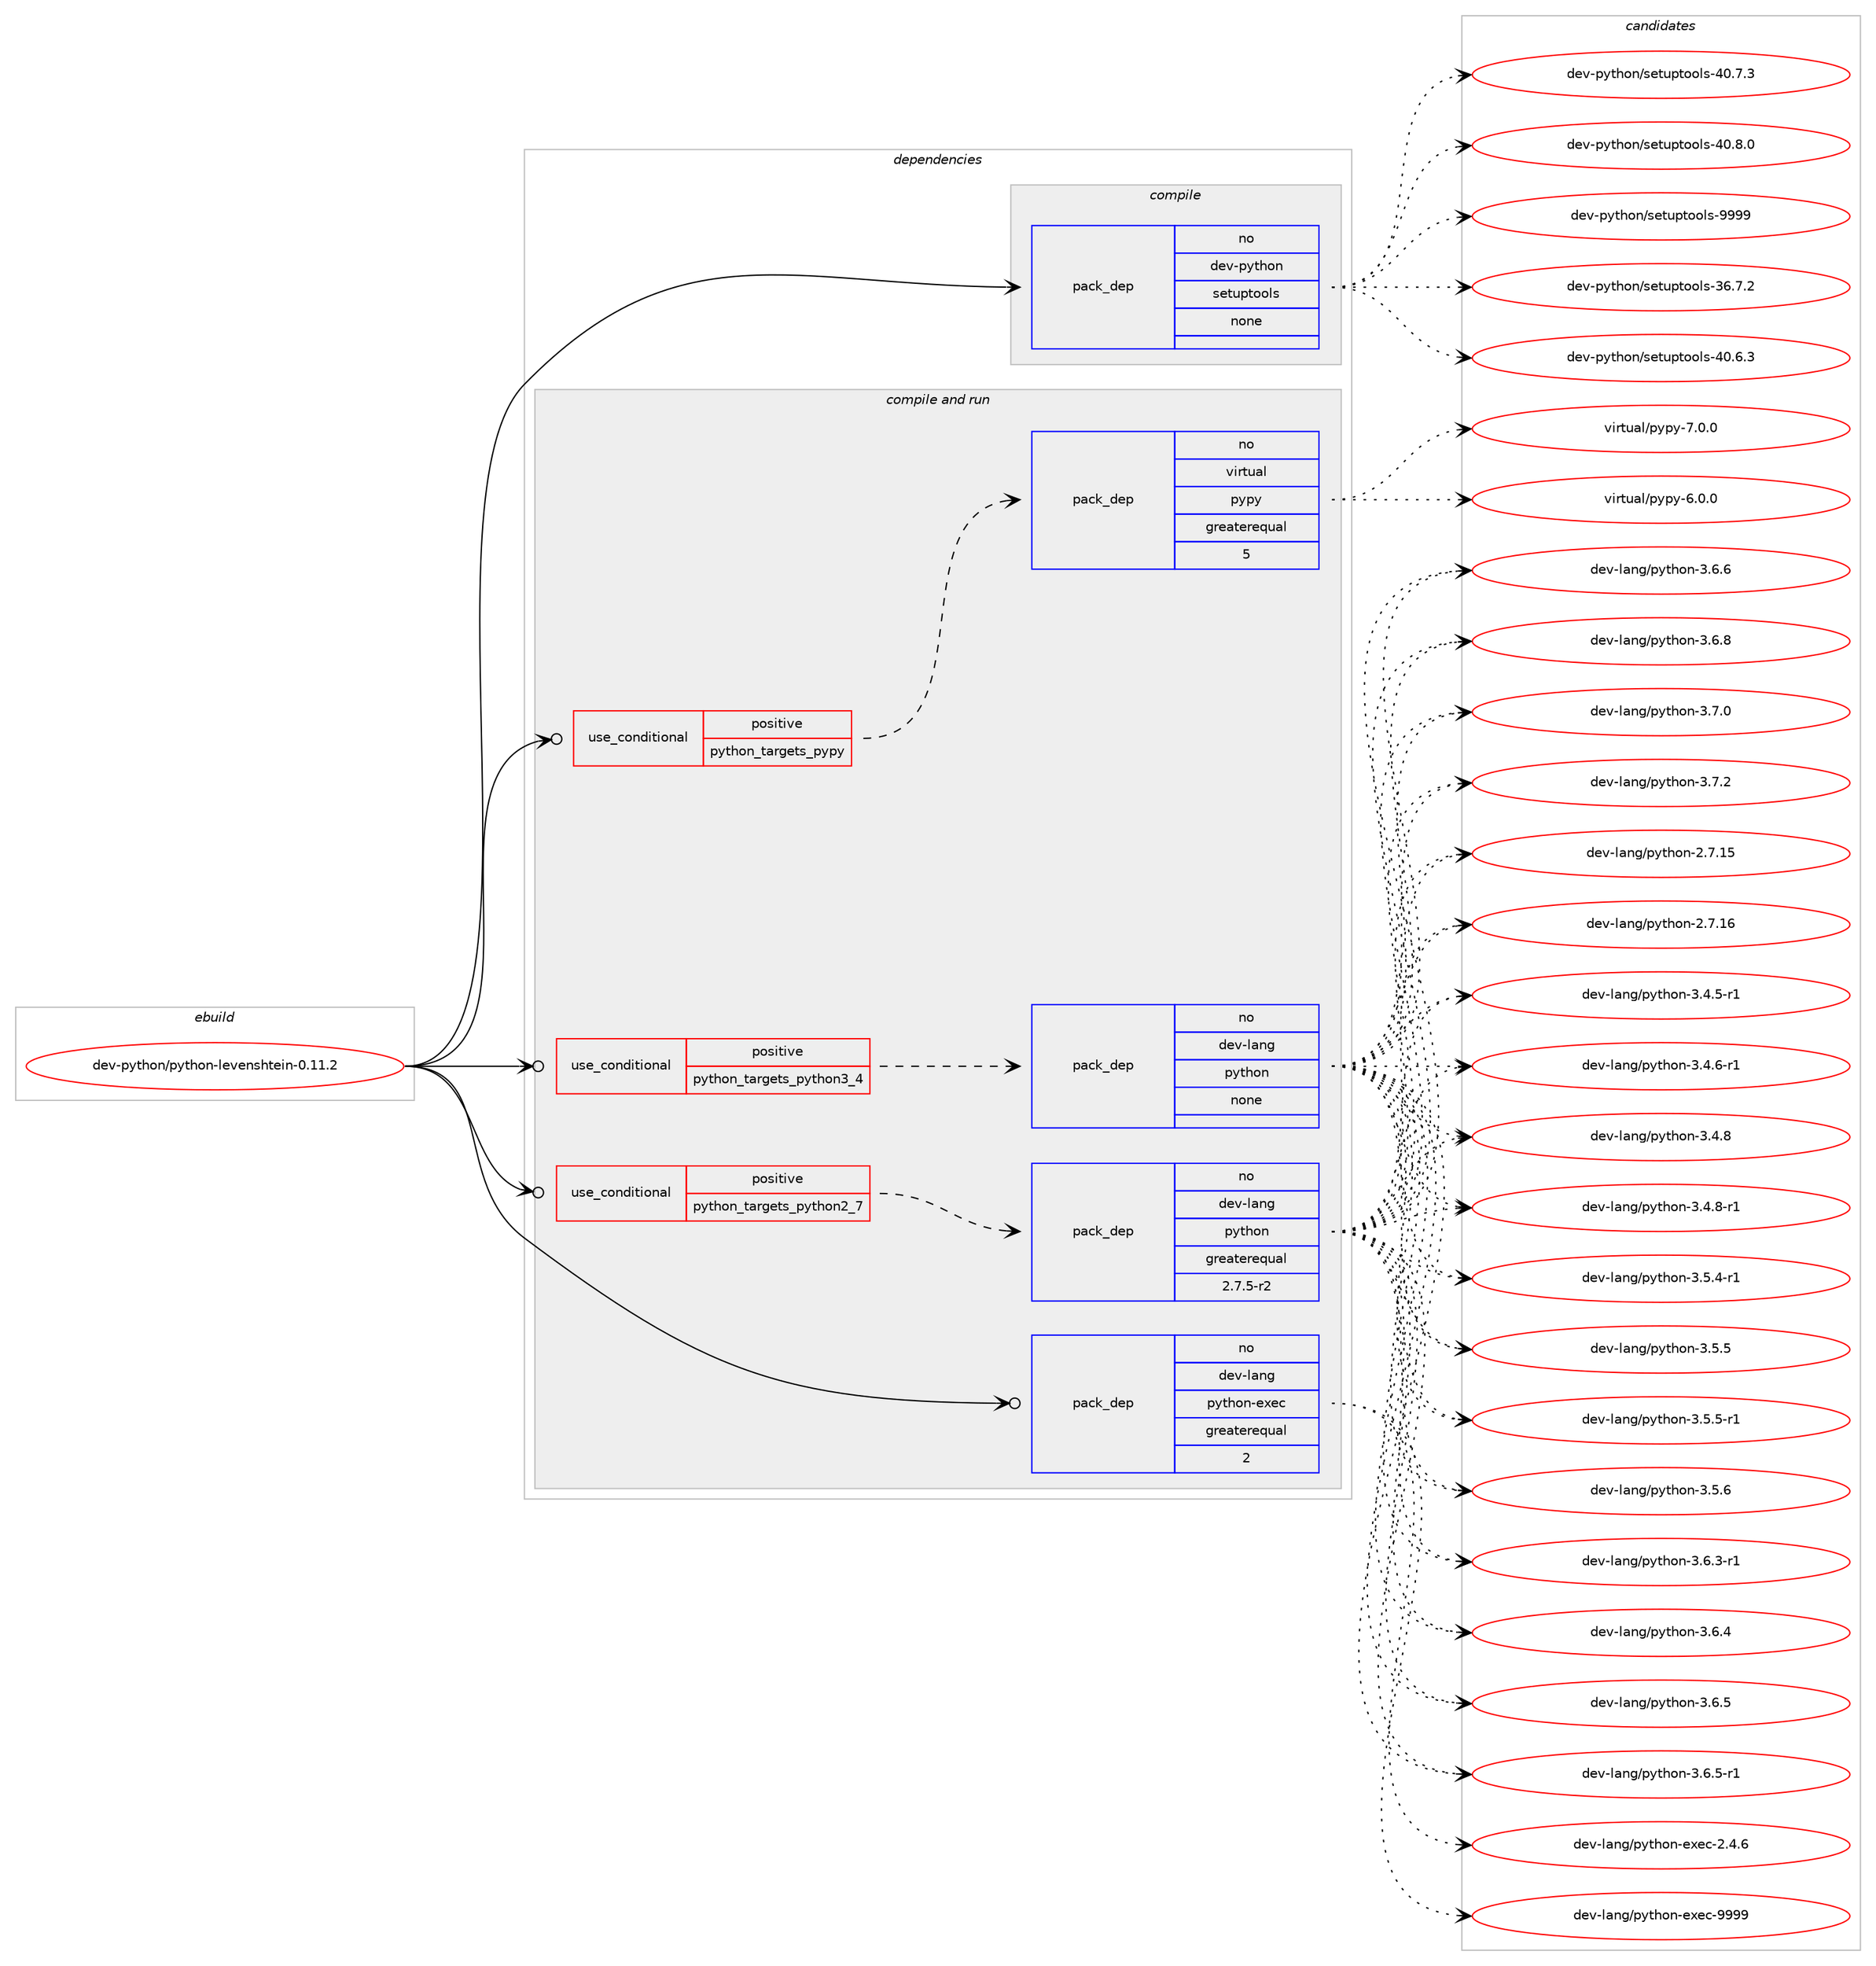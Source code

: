 digraph prolog {

# *************
# Graph options
# *************

newrank=true;
concentrate=true;
compound=true;
graph [rankdir=LR,fontname=Helvetica,fontsize=10,ranksep=1.5];#, ranksep=2.5, nodesep=0.2];
edge  [arrowhead=vee];
node  [fontname=Helvetica,fontsize=10];

# **********
# The ebuild
# **********

subgraph cluster_leftcol {
color=gray;
rank=same;
label=<<i>ebuild</i>>;
id [label="dev-python/python-levenshtein-0.11.2", color=red, width=4, href="../dev-python/python-levenshtein-0.11.2.svg"];
}

# ****************
# The dependencies
# ****************

subgraph cluster_midcol {
color=gray;
label=<<i>dependencies</i>>;
subgraph cluster_compile {
fillcolor="#eeeeee";
style=filled;
label=<<i>compile</i>>;
subgraph pack1029350 {
dependency1435483 [label=<<TABLE BORDER="0" CELLBORDER="1" CELLSPACING="0" CELLPADDING="4" WIDTH="220"><TR><TD ROWSPAN="6" CELLPADDING="30">pack_dep</TD></TR><TR><TD WIDTH="110">no</TD></TR><TR><TD>dev-python</TD></TR><TR><TD>setuptools</TD></TR><TR><TD>none</TD></TR><TR><TD></TD></TR></TABLE>>, shape=none, color=blue];
}
id:e -> dependency1435483:w [weight=20,style="solid",arrowhead="vee"];
}
subgraph cluster_compileandrun {
fillcolor="#eeeeee";
style=filled;
label=<<i>compile and run</i>>;
subgraph cond382779 {
dependency1435484 [label=<<TABLE BORDER="0" CELLBORDER="1" CELLSPACING="0" CELLPADDING="4"><TR><TD ROWSPAN="3" CELLPADDING="10">use_conditional</TD></TR><TR><TD>positive</TD></TR><TR><TD>python_targets_pypy</TD></TR></TABLE>>, shape=none, color=red];
subgraph pack1029351 {
dependency1435485 [label=<<TABLE BORDER="0" CELLBORDER="1" CELLSPACING="0" CELLPADDING="4" WIDTH="220"><TR><TD ROWSPAN="6" CELLPADDING="30">pack_dep</TD></TR><TR><TD WIDTH="110">no</TD></TR><TR><TD>virtual</TD></TR><TR><TD>pypy</TD></TR><TR><TD>greaterequal</TD></TR><TR><TD>5</TD></TR></TABLE>>, shape=none, color=blue];
}
dependency1435484:e -> dependency1435485:w [weight=20,style="dashed",arrowhead="vee"];
}
id:e -> dependency1435484:w [weight=20,style="solid",arrowhead="odotvee"];
subgraph cond382780 {
dependency1435486 [label=<<TABLE BORDER="0" CELLBORDER="1" CELLSPACING="0" CELLPADDING="4"><TR><TD ROWSPAN="3" CELLPADDING="10">use_conditional</TD></TR><TR><TD>positive</TD></TR><TR><TD>python_targets_python2_7</TD></TR></TABLE>>, shape=none, color=red];
subgraph pack1029352 {
dependency1435487 [label=<<TABLE BORDER="0" CELLBORDER="1" CELLSPACING="0" CELLPADDING="4" WIDTH="220"><TR><TD ROWSPAN="6" CELLPADDING="30">pack_dep</TD></TR><TR><TD WIDTH="110">no</TD></TR><TR><TD>dev-lang</TD></TR><TR><TD>python</TD></TR><TR><TD>greaterequal</TD></TR><TR><TD>2.7.5-r2</TD></TR></TABLE>>, shape=none, color=blue];
}
dependency1435486:e -> dependency1435487:w [weight=20,style="dashed",arrowhead="vee"];
}
id:e -> dependency1435486:w [weight=20,style="solid",arrowhead="odotvee"];
subgraph cond382781 {
dependency1435488 [label=<<TABLE BORDER="0" CELLBORDER="1" CELLSPACING="0" CELLPADDING="4"><TR><TD ROWSPAN="3" CELLPADDING="10">use_conditional</TD></TR><TR><TD>positive</TD></TR><TR><TD>python_targets_python3_4</TD></TR></TABLE>>, shape=none, color=red];
subgraph pack1029353 {
dependency1435489 [label=<<TABLE BORDER="0" CELLBORDER="1" CELLSPACING="0" CELLPADDING="4" WIDTH="220"><TR><TD ROWSPAN="6" CELLPADDING="30">pack_dep</TD></TR><TR><TD WIDTH="110">no</TD></TR><TR><TD>dev-lang</TD></TR><TR><TD>python</TD></TR><TR><TD>none</TD></TR><TR><TD></TD></TR></TABLE>>, shape=none, color=blue];
}
dependency1435488:e -> dependency1435489:w [weight=20,style="dashed",arrowhead="vee"];
}
id:e -> dependency1435488:w [weight=20,style="solid",arrowhead="odotvee"];
subgraph pack1029354 {
dependency1435490 [label=<<TABLE BORDER="0" CELLBORDER="1" CELLSPACING="0" CELLPADDING="4" WIDTH="220"><TR><TD ROWSPAN="6" CELLPADDING="30">pack_dep</TD></TR><TR><TD WIDTH="110">no</TD></TR><TR><TD>dev-lang</TD></TR><TR><TD>python-exec</TD></TR><TR><TD>greaterequal</TD></TR><TR><TD>2</TD></TR></TABLE>>, shape=none, color=blue];
}
id:e -> dependency1435490:w [weight=20,style="solid",arrowhead="odotvee"];
}
subgraph cluster_run {
fillcolor="#eeeeee";
style=filled;
label=<<i>run</i>>;
}
}

# **************
# The candidates
# **************

subgraph cluster_choices {
rank=same;
color=gray;
label=<<i>candidates</i>>;

subgraph choice1029350 {
color=black;
nodesep=1;
choice100101118451121211161041111104711510111611711211611111110811545515446554650 [label="dev-python/setuptools-36.7.2", color=red, width=4,href="../dev-python/setuptools-36.7.2.svg"];
choice100101118451121211161041111104711510111611711211611111110811545524846544651 [label="dev-python/setuptools-40.6.3", color=red, width=4,href="../dev-python/setuptools-40.6.3.svg"];
choice100101118451121211161041111104711510111611711211611111110811545524846554651 [label="dev-python/setuptools-40.7.3", color=red, width=4,href="../dev-python/setuptools-40.7.3.svg"];
choice100101118451121211161041111104711510111611711211611111110811545524846564648 [label="dev-python/setuptools-40.8.0", color=red, width=4,href="../dev-python/setuptools-40.8.0.svg"];
choice10010111845112121116104111110471151011161171121161111111081154557575757 [label="dev-python/setuptools-9999", color=red, width=4,href="../dev-python/setuptools-9999.svg"];
dependency1435483:e -> choice100101118451121211161041111104711510111611711211611111110811545515446554650:w [style=dotted,weight="100"];
dependency1435483:e -> choice100101118451121211161041111104711510111611711211611111110811545524846544651:w [style=dotted,weight="100"];
dependency1435483:e -> choice100101118451121211161041111104711510111611711211611111110811545524846554651:w [style=dotted,weight="100"];
dependency1435483:e -> choice100101118451121211161041111104711510111611711211611111110811545524846564648:w [style=dotted,weight="100"];
dependency1435483:e -> choice10010111845112121116104111110471151011161171121161111111081154557575757:w [style=dotted,weight="100"];
}
subgraph choice1029351 {
color=black;
nodesep=1;
choice1181051141161179710847112121112121455446484648 [label="virtual/pypy-6.0.0", color=red, width=4,href="../virtual/pypy-6.0.0.svg"];
choice1181051141161179710847112121112121455546484648 [label="virtual/pypy-7.0.0", color=red, width=4,href="../virtual/pypy-7.0.0.svg"];
dependency1435485:e -> choice1181051141161179710847112121112121455446484648:w [style=dotted,weight="100"];
dependency1435485:e -> choice1181051141161179710847112121112121455546484648:w [style=dotted,weight="100"];
}
subgraph choice1029352 {
color=black;
nodesep=1;
choice10010111845108971101034711212111610411111045504655464953 [label="dev-lang/python-2.7.15", color=red, width=4,href="../dev-lang/python-2.7.15.svg"];
choice10010111845108971101034711212111610411111045504655464954 [label="dev-lang/python-2.7.16", color=red, width=4,href="../dev-lang/python-2.7.16.svg"];
choice1001011184510897110103471121211161041111104551465246534511449 [label="dev-lang/python-3.4.5-r1", color=red, width=4,href="../dev-lang/python-3.4.5-r1.svg"];
choice1001011184510897110103471121211161041111104551465246544511449 [label="dev-lang/python-3.4.6-r1", color=red, width=4,href="../dev-lang/python-3.4.6-r1.svg"];
choice100101118451089711010347112121116104111110455146524656 [label="dev-lang/python-3.4.8", color=red, width=4,href="../dev-lang/python-3.4.8.svg"];
choice1001011184510897110103471121211161041111104551465246564511449 [label="dev-lang/python-3.4.8-r1", color=red, width=4,href="../dev-lang/python-3.4.8-r1.svg"];
choice1001011184510897110103471121211161041111104551465346524511449 [label="dev-lang/python-3.5.4-r1", color=red, width=4,href="../dev-lang/python-3.5.4-r1.svg"];
choice100101118451089711010347112121116104111110455146534653 [label="dev-lang/python-3.5.5", color=red, width=4,href="../dev-lang/python-3.5.5.svg"];
choice1001011184510897110103471121211161041111104551465346534511449 [label="dev-lang/python-3.5.5-r1", color=red, width=4,href="../dev-lang/python-3.5.5-r1.svg"];
choice100101118451089711010347112121116104111110455146534654 [label="dev-lang/python-3.5.6", color=red, width=4,href="../dev-lang/python-3.5.6.svg"];
choice1001011184510897110103471121211161041111104551465446514511449 [label="dev-lang/python-3.6.3-r1", color=red, width=4,href="../dev-lang/python-3.6.3-r1.svg"];
choice100101118451089711010347112121116104111110455146544652 [label="dev-lang/python-3.6.4", color=red, width=4,href="../dev-lang/python-3.6.4.svg"];
choice100101118451089711010347112121116104111110455146544653 [label="dev-lang/python-3.6.5", color=red, width=4,href="../dev-lang/python-3.6.5.svg"];
choice1001011184510897110103471121211161041111104551465446534511449 [label="dev-lang/python-3.6.5-r1", color=red, width=4,href="../dev-lang/python-3.6.5-r1.svg"];
choice100101118451089711010347112121116104111110455146544654 [label="dev-lang/python-3.6.6", color=red, width=4,href="../dev-lang/python-3.6.6.svg"];
choice100101118451089711010347112121116104111110455146544656 [label="dev-lang/python-3.6.8", color=red, width=4,href="../dev-lang/python-3.6.8.svg"];
choice100101118451089711010347112121116104111110455146554648 [label="dev-lang/python-3.7.0", color=red, width=4,href="../dev-lang/python-3.7.0.svg"];
choice100101118451089711010347112121116104111110455146554650 [label="dev-lang/python-3.7.2", color=red, width=4,href="../dev-lang/python-3.7.2.svg"];
dependency1435487:e -> choice10010111845108971101034711212111610411111045504655464953:w [style=dotted,weight="100"];
dependency1435487:e -> choice10010111845108971101034711212111610411111045504655464954:w [style=dotted,weight="100"];
dependency1435487:e -> choice1001011184510897110103471121211161041111104551465246534511449:w [style=dotted,weight="100"];
dependency1435487:e -> choice1001011184510897110103471121211161041111104551465246544511449:w [style=dotted,weight="100"];
dependency1435487:e -> choice100101118451089711010347112121116104111110455146524656:w [style=dotted,weight="100"];
dependency1435487:e -> choice1001011184510897110103471121211161041111104551465246564511449:w [style=dotted,weight="100"];
dependency1435487:e -> choice1001011184510897110103471121211161041111104551465346524511449:w [style=dotted,weight="100"];
dependency1435487:e -> choice100101118451089711010347112121116104111110455146534653:w [style=dotted,weight="100"];
dependency1435487:e -> choice1001011184510897110103471121211161041111104551465346534511449:w [style=dotted,weight="100"];
dependency1435487:e -> choice100101118451089711010347112121116104111110455146534654:w [style=dotted,weight="100"];
dependency1435487:e -> choice1001011184510897110103471121211161041111104551465446514511449:w [style=dotted,weight="100"];
dependency1435487:e -> choice100101118451089711010347112121116104111110455146544652:w [style=dotted,weight="100"];
dependency1435487:e -> choice100101118451089711010347112121116104111110455146544653:w [style=dotted,weight="100"];
dependency1435487:e -> choice1001011184510897110103471121211161041111104551465446534511449:w [style=dotted,weight="100"];
dependency1435487:e -> choice100101118451089711010347112121116104111110455146544654:w [style=dotted,weight="100"];
dependency1435487:e -> choice100101118451089711010347112121116104111110455146544656:w [style=dotted,weight="100"];
dependency1435487:e -> choice100101118451089711010347112121116104111110455146554648:w [style=dotted,weight="100"];
dependency1435487:e -> choice100101118451089711010347112121116104111110455146554650:w [style=dotted,weight="100"];
}
subgraph choice1029353 {
color=black;
nodesep=1;
choice10010111845108971101034711212111610411111045504655464953 [label="dev-lang/python-2.7.15", color=red, width=4,href="../dev-lang/python-2.7.15.svg"];
choice10010111845108971101034711212111610411111045504655464954 [label="dev-lang/python-2.7.16", color=red, width=4,href="../dev-lang/python-2.7.16.svg"];
choice1001011184510897110103471121211161041111104551465246534511449 [label="dev-lang/python-3.4.5-r1", color=red, width=4,href="../dev-lang/python-3.4.5-r1.svg"];
choice1001011184510897110103471121211161041111104551465246544511449 [label="dev-lang/python-3.4.6-r1", color=red, width=4,href="../dev-lang/python-3.4.6-r1.svg"];
choice100101118451089711010347112121116104111110455146524656 [label="dev-lang/python-3.4.8", color=red, width=4,href="../dev-lang/python-3.4.8.svg"];
choice1001011184510897110103471121211161041111104551465246564511449 [label="dev-lang/python-3.4.8-r1", color=red, width=4,href="../dev-lang/python-3.4.8-r1.svg"];
choice1001011184510897110103471121211161041111104551465346524511449 [label="dev-lang/python-3.5.4-r1", color=red, width=4,href="../dev-lang/python-3.5.4-r1.svg"];
choice100101118451089711010347112121116104111110455146534653 [label="dev-lang/python-3.5.5", color=red, width=4,href="../dev-lang/python-3.5.5.svg"];
choice1001011184510897110103471121211161041111104551465346534511449 [label="dev-lang/python-3.5.5-r1", color=red, width=4,href="../dev-lang/python-3.5.5-r1.svg"];
choice100101118451089711010347112121116104111110455146534654 [label="dev-lang/python-3.5.6", color=red, width=4,href="../dev-lang/python-3.5.6.svg"];
choice1001011184510897110103471121211161041111104551465446514511449 [label="dev-lang/python-3.6.3-r1", color=red, width=4,href="../dev-lang/python-3.6.3-r1.svg"];
choice100101118451089711010347112121116104111110455146544652 [label="dev-lang/python-3.6.4", color=red, width=4,href="../dev-lang/python-3.6.4.svg"];
choice100101118451089711010347112121116104111110455146544653 [label="dev-lang/python-3.6.5", color=red, width=4,href="../dev-lang/python-3.6.5.svg"];
choice1001011184510897110103471121211161041111104551465446534511449 [label="dev-lang/python-3.6.5-r1", color=red, width=4,href="../dev-lang/python-3.6.5-r1.svg"];
choice100101118451089711010347112121116104111110455146544654 [label="dev-lang/python-3.6.6", color=red, width=4,href="../dev-lang/python-3.6.6.svg"];
choice100101118451089711010347112121116104111110455146544656 [label="dev-lang/python-3.6.8", color=red, width=4,href="../dev-lang/python-3.6.8.svg"];
choice100101118451089711010347112121116104111110455146554648 [label="dev-lang/python-3.7.0", color=red, width=4,href="../dev-lang/python-3.7.0.svg"];
choice100101118451089711010347112121116104111110455146554650 [label="dev-lang/python-3.7.2", color=red, width=4,href="../dev-lang/python-3.7.2.svg"];
dependency1435489:e -> choice10010111845108971101034711212111610411111045504655464953:w [style=dotted,weight="100"];
dependency1435489:e -> choice10010111845108971101034711212111610411111045504655464954:w [style=dotted,weight="100"];
dependency1435489:e -> choice1001011184510897110103471121211161041111104551465246534511449:w [style=dotted,weight="100"];
dependency1435489:e -> choice1001011184510897110103471121211161041111104551465246544511449:w [style=dotted,weight="100"];
dependency1435489:e -> choice100101118451089711010347112121116104111110455146524656:w [style=dotted,weight="100"];
dependency1435489:e -> choice1001011184510897110103471121211161041111104551465246564511449:w [style=dotted,weight="100"];
dependency1435489:e -> choice1001011184510897110103471121211161041111104551465346524511449:w [style=dotted,weight="100"];
dependency1435489:e -> choice100101118451089711010347112121116104111110455146534653:w [style=dotted,weight="100"];
dependency1435489:e -> choice1001011184510897110103471121211161041111104551465346534511449:w [style=dotted,weight="100"];
dependency1435489:e -> choice100101118451089711010347112121116104111110455146534654:w [style=dotted,weight="100"];
dependency1435489:e -> choice1001011184510897110103471121211161041111104551465446514511449:w [style=dotted,weight="100"];
dependency1435489:e -> choice100101118451089711010347112121116104111110455146544652:w [style=dotted,weight="100"];
dependency1435489:e -> choice100101118451089711010347112121116104111110455146544653:w [style=dotted,weight="100"];
dependency1435489:e -> choice1001011184510897110103471121211161041111104551465446534511449:w [style=dotted,weight="100"];
dependency1435489:e -> choice100101118451089711010347112121116104111110455146544654:w [style=dotted,weight="100"];
dependency1435489:e -> choice100101118451089711010347112121116104111110455146544656:w [style=dotted,weight="100"];
dependency1435489:e -> choice100101118451089711010347112121116104111110455146554648:w [style=dotted,weight="100"];
dependency1435489:e -> choice100101118451089711010347112121116104111110455146554650:w [style=dotted,weight="100"];
}
subgraph choice1029354 {
color=black;
nodesep=1;
choice1001011184510897110103471121211161041111104510112010199455046524654 [label="dev-lang/python-exec-2.4.6", color=red, width=4,href="../dev-lang/python-exec-2.4.6.svg"];
choice10010111845108971101034711212111610411111045101120101994557575757 [label="dev-lang/python-exec-9999", color=red, width=4,href="../dev-lang/python-exec-9999.svg"];
dependency1435490:e -> choice1001011184510897110103471121211161041111104510112010199455046524654:w [style=dotted,weight="100"];
dependency1435490:e -> choice10010111845108971101034711212111610411111045101120101994557575757:w [style=dotted,weight="100"];
}
}

}

